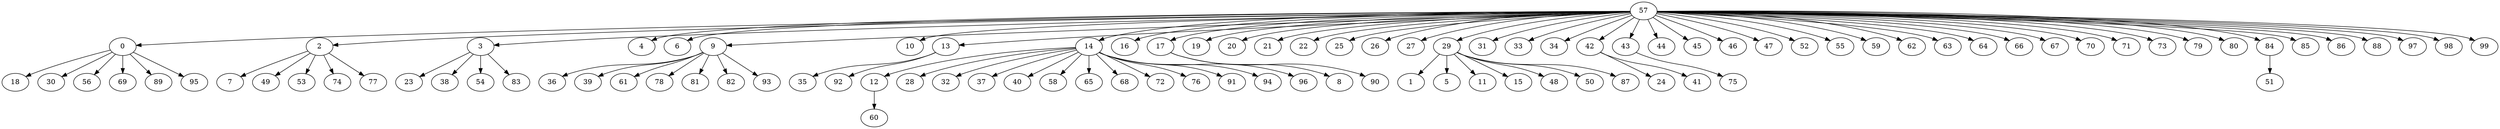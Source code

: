 digraph my_graph {
57 [label=57]
0 [label=0]
2 [label=2]
3 [label=3]
4 [label=4]
6 [label=6]
9 [label=9]
10 [label=10]
13 [label=13]
14 [label=14]
16 [label=16]
17 [label=17]
19 [label=19]
20 [label=20]
21 [label=21]
22 [label=22]
25 [label=25]
26 [label=26]
27 [label=27]
29 [label=29]
31 [label=31]
33 [label=33]
34 [label=34]
42 [label=42]
43 [label=43]
44 [label=44]
45 [label=45]
46 [label=46]
47 [label=47]
52 [label=52]
55 [label=55]
59 [label=59]
62 [label=62]
63 [label=63]
64 [label=64]
66 [label=66]
67 [label=67]
70 [label=70]
71 [label=71]
73 [label=73]
79 [label=79]
80 [label=80]
84 [label=84]
85 [label=85]
86 [label=86]
88 [label=88]
97 [label=97]
98 [label=98]
99 [label=99]
18 [label=18]
30 [label=30]
56 [label=56]
69 [label=69]
89 [label=89]
95 [label=95]
7 [label=7]
49 [label=49]
53 [label=53]
74 [label=74]
77 [label=77]
23 [label=23]
38 [label=38]
54 [label=54]
83 [label=83]
36 [label=36]
39 [label=39]
61 [label=61]
78 [label=78]
81 [label=81]
82 [label=82]
93 [label=93]
35 [label=35]
92 [label=92]
12 [label=12]
28 [label=28]
32 [label=32]
37 [label=37]
40 [label=40]
58 [label=58]
65 [label=65]
68 [label=68]
72 [label=72]
76 [label=76]
91 [label=91]
94 [label=94]
96 [label=96]
8 [label=8]
90 [label=90]
1 [label=1]
5 [label=5]
11 [label=11]
15 [label=15]
48 [label=48]
50 [label=50]
87 [label=87]
24 [label=24]
41 [label=41]
75 [label=75]
51 [label=51]
60 [label=60]
57->0
57->2
57->3
57->4
57->6
57->9
57->10
57->13
57->14
57->16
57->17
57->19
57->20
57->21
57->22
57->25
57->26
57->27
57->29
57->31
57->33
57->34
57->42
57->43
57->44
57->45
57->46
57->47
57->52
57->55
57->59
57->62
57->63
57->64
57->66
57->67
57->70
57->71
57->73
57->79
57->80
57->84
57->85
57->86
57->88
57->97
57->98
57->99
0->18
0->30
0->56
0->69
0->89
0->95
2->7
2->49
2->53
2->74
2->77
3->23
3->38
3->54
3->83
9->36
9->39
9->61
9->78
9->81
9->82
9->93
13->35
13->92
14->12
14->28
14->32
14->37
14->40
14->58
14->65
14->68
14->72
14->76
14->91
14->94
14->96
17->8
17->90
29->1
29->5
29->11
29->15
29->48
29->50
29->87
42->24
42->41
43->75
84->51
12->60
}